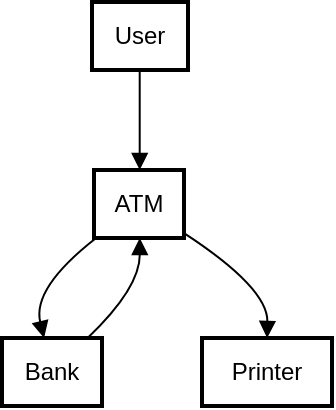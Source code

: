 <mxfile version="24.3.1" type="github">
  <diagram name="Page-1" id="MWCtFB4Iuo7-TrLsYzkJ">
    <mxGraphModel>
      <root>
        <mxCell id="0" />
        <mxCell id="1" parent="0" />
        <mxCell id="2" value="User" style="whiteSpace=wrap;strokeWidth=2;" vertex="1" parent="1">
          <mxGeometry x="45" width="48" height="34" as="geometry" />
        </mxCell>
        <mxCell id="3" value="ATM" style="whiteSpace=wrap;strokeWidth=2;" vertex="1" parent="1">
          <mxGeometry x="46" y="84" width="45" height="34" as="geometry" />
        </mxCell>
        <mxCell id="4" value="Bank" style="whiteSpace=wrap;strokeWidth=2;" vertex="1" parent="1">
          <mxGeometry y="168" width="50" height="34" as="geometry" />
        </mxCell>
        <mxCell id="5" value="Printer" style="whiteSpace=wrap;strokeWidth=2;" vertex="1" parent="1">
          <mxGeometry x="100" y="168" width="65" height="34" as="geometry" />
        </mxCell>
        <mxCell id="6" value="" style="curved=1;startArrow=none;endArrow=block;exitX=0.497;exitY=1;entryX=0.508;entryY=0;" edge="1" parent="1" source="2" target="3">
          <mxGeometry relative="1" as="geometry">
            <Array as="points" />
          </mxGeometry>
        </mxCell>
        <mxCell id="7" value="" style="curved=1;startArrow=none;endArrow=block;exitX=0.024;exitY=1;entryX=0.421;entryY=0;" edge="1" parent="1" source="3" target="4">
          <mxGeometry relative="1" as="geometry">
            <Array as="points">
              <mxPoint x="15" y="143" />
            </Array>
          </mxGeometry>
        </mxCell>
        <mxCell id="8" value="" style="curved=1;startArrow=none;endArrow=block;exitX=0.856;exitY=0;entryX=0.508;entryY=1;" edge="1" parent="1" source="4" target="3">
          <mxGeometry relative="1" as="geometry">
            <Array as="points">
              <mxPoint x="69" y="143" />
            </Array>
          </mxGeometry>
        </mxCell>
        <mxCell id="9" value="" style="curved=1;startArrow=none;endArrow=block;exitX=1.01;exitY=0.938;entryX=0.501;entryY=0;" edge="1" parent="1" source="3" target="5">
          <mxGeometry relative="1" as="geometry">
            <Array as="points">
              <mxPoint x="133" y="143" />
            </Array>
          </mxGeometry>
        </mxCell>
      </root>
    </mxGraphModel>
  </diagram>
</mxfile>
